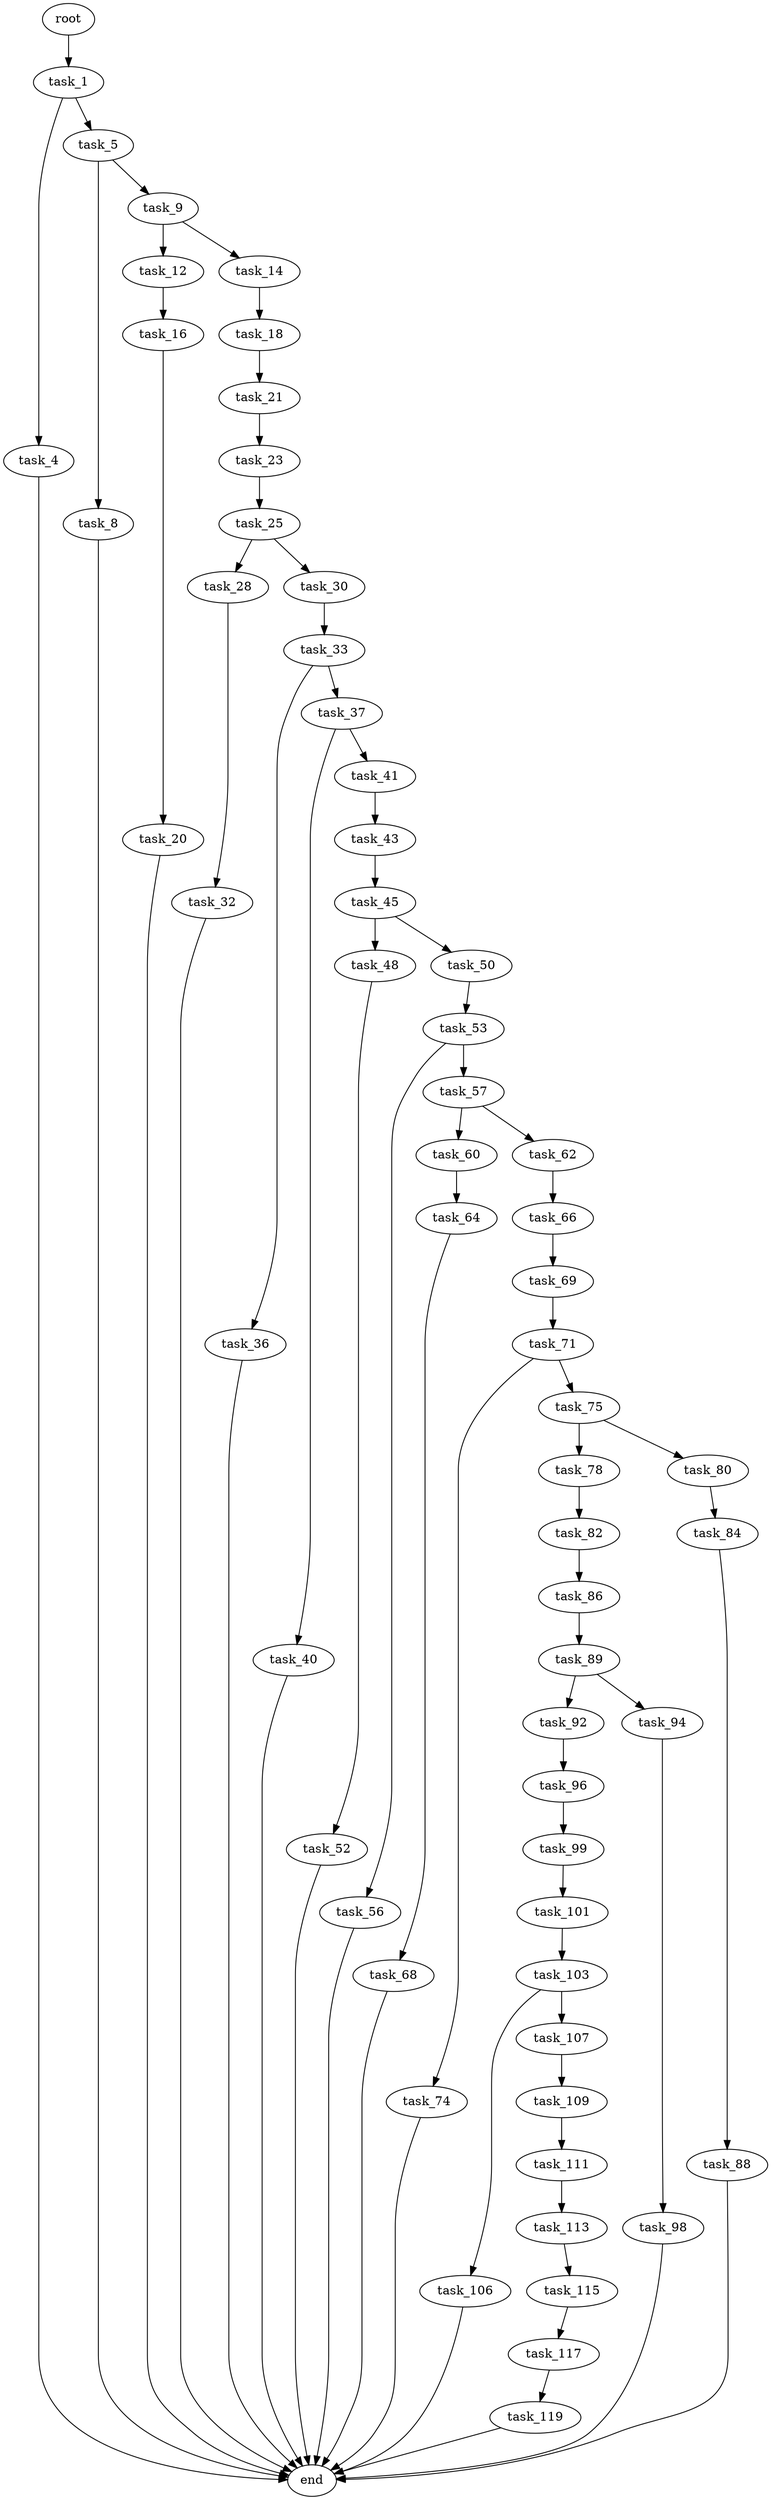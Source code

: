 digraph G {
  root [size="0.000000"];
  task_1 [size="28044368734.000000"];
  task_4 [size="782757789696.000000"];
  task_5 [size="390837387044.000000"];
  end [size="0.000000"];
  task_8 [size="8589934592.000000"];
  task_9 [size="109627421252.000000"];
  task_12 [size="39736683466.000000"];
  task_14 [size="231928233984.000000"];
  task_16 [size="134217728000.000000"];
  task_18 [size="549755813888.000000"];
  task_20 [size="28991029248.000000"];
  task_21 [size="1073741824000.000000"];
  task_23 [size="134217728000.000000"];
  task_25 [size="1931381726.000000"];
  task_28 [size="29462322953.000000"];
  task_30 [size="103049831079.000000"];
  task_32 [size="3087128196.000000"];
  task_33 [size="11602934078.000000"];
  task_36 [size="27567481392.000000"];
  task_37 [size="31365633882.000000"];
  task_40 [size="64008659088.000000"];
  task_41 [size="782757789696.000000"];
  task_43 [size="134217728000.000000"];
  task_45 [size="28991029248.000000"];
  task_48 [size="246976516562.000000"];
  task_50 [size="92670945633.000000"];
  task_52 [size="1073741824000.000000"];
  task_53 [size="231928233984.000000"];
  task_56 [size="549755813888.000000"];
  task_57 [size="200647093272.000000"];
  task_60 [size="96552766087.000000"];
  task_62 [size="143918968202.000000"];
  task_64 [size="18338786623.000000"];
  task_66 [size="303841813514.000000"];
  task_68 [size="8589934592.000000"];
  task_69 [size="134217728000.000000"];
  task_71 [size="450290627947.000000"];
  task_74 [size="28403807198.000000"];
  task_75 [size="782757789696.000000"];
  task_78 [size="231928233984.000000"];
  task_80 [size="7240458621.000000"];
  task_82 [size="14067575476.000000"];
  task_84 [size="8225613820.000000"];
  task_86 [size="12527910032.000000"];
  task_88 [size="76583507108.000000"];
  task_89 [size="48302260700.000000"];
  task_92 [size="553841036.000000"];
  task_94 [size="28991029248.000000"];
  task_96 [size="31922070674.000000"];
  task_98 [size="141508066920.000000"];
  task_99 [size="39675350745.000000"];
  task_101 [size="15777760772.000000"];
  task_103 [size="2602283950.000000"];
  task_106 [size="68719476736.000000"];
  task_107 [size="3494759752.000000"];
  task_109 [size="28991029248.000000"];
  task_111 [size="8589934592.000000"];
  task_113 [size="1005686153.000000"];
  task_115 [size="231928233984.000000"];
  task_117 [size="1387543541665.000000"];
  task_119 [size="13757082182.000000"];

  root -> task_1 [size="1.000000"];
  task_1 -> task_4 [size="536870912.000000"];
  task_1 -> task_5 [size="536870912.000000"];
  task_4 -> end [size="1.000000"];
  task_5 -> task_8 [size="536870912.000000"];
  task_5 -> task_9 [size="536870912.000000"];
  task_8 -> end [size="1.000000"];
  task_9 -> task_12 [size="209715200.000000"];
  task_9 -> task_14 [size="209715200.000000"];
  task_12 -> task_16 [size="838860800.000000"];
  task_14 -> task_18 [size="301989888.000000"];
  task_16 -> task_20 [size="209715200.000000"];
  task_18 -> task_21 [size="536870912.000000"];
  task_20 -> end [size="1.000000"];
  task_21 -> task_23 [size="838860800.000000"];
  task_23 -> task_25 [size="209715200.000000"];
  task_25 -> task_28 [size="134217728.000000"];
  task_25 -> task_30 [size="134217728.000000"];
  task_28 -> task_32 [size="838860800.000000"];
  task_30 -> task_33 [size="209715200.000000"];
  task_32 -> end [size="1.000000"];
  task_33 -> task_36 [size="301989888.000000"];
  task_33 -> task_37 [size="301989888.000000"];
  task_36 -> end [size="1.000000"];
  task_37 -> task_40 [size="33554432.000000"];
  task_37 -> task_41 [size="33554432.000000"];
  task_40 -> end [size="1.000000"];
  task_41 -> task_43 [size="679477248.000000"];
  task_43 -> task_45 [size="209715200.000000"];
  task_45 -> task_48 [size="75497472.000000"];
  task_45 -> task_50 [size="75497472.000000"];
  task_48 -> task_52 [size="209715200.000000"];
  task_50 -> task_53 [size="411041792.000000"];
  task_52 -> end [size="1.000000"];
  task_53 -> task_56 [size="301989888.000000"];
  task_53 -> task_57 [size="301989888.000000"];
  task_56 -> end [size="1.000000"];
  task_57 -> task_60 [size="134217728.000000"];
  task_57 -> task_62 [size="134217728.000000"];
  task_60 -> task_64 [size="411041792.000000"];
  task_62 -> task_66 [size="301989888.000000"];
  task_64 -> task_68 [size="301989888.000000"];
  task_66 -> task_69 [size="301989888.000000"];
  task_68 -> end [size="1.000000"];
  task_69 -> task_71 [size="209715200.000000"];
  task_71 -> task_74 [size="301989888.000000"];
  task_71 -> task_75 [size="301989888.000000"];
  task_74 -> end [size="1.000000"];
  task_75 -> task_78 [size="679477248.000000"];
  task_75 -> task_80 [size="679477248.000000"];
  task_78 -> task_82 [size="301989888.000000"];
  task_80 -> task_84 [size="679477248.000000"];
  task_82 -> task_86 [size="679477248.000000"];
  task_84 -> task_88 [size="679477248.000000"];
  task_86 -> task_89 [size="301989888.000000"];
  task_88 -> end [size="1.000000"];
  task_89 -> task_92 [size="838860800.000000"];
  task_89 -> task_94 [size="838860800.000000"];
  task_92 -> task_96 [size="33554432.000000"];
  task_94 -> task_98 [size="75497472.000000"];
  task_96 -> task_99 [size="536870912.000000"];
  task_98 -> end [size="1.000000"];
  task_99 -> task_101 [size="679477248.000000"];
  task_101 -> task_103 [size="536870912.000000"];
  task_103 -> task_106 [size="75497472.000000"];
  task_103 -> task_107 [size="75497472.000000"];
  task_106 -> end [size="1.000000"];
  task_107 -> task_109 [size="134217728.000000"];
  task_109 -> task_111 [size="75497472.000000"];
  task_111 -> task_113 [size="33554432.000000"];
  task_113 -> task_115 [size="33554432.000000"];
  task_115 -> task_117 [size="301989888.000000"];
  task_117 -> task_119 [size="838860800.000000"];
  task_119 -> end [size="1.000000"];
}
